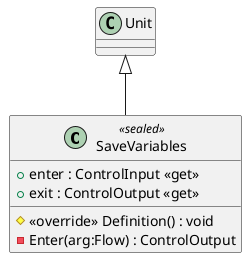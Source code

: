 @startuml
class SaveVariables <<sealed>> {
    + enter : ControlInput <<get>>
    + exit : ControlOutput <<get>>
    # <<override>> Definition() : void
    - Enter(arg:Flow) : ControlOutput
}
Unit <|-- SaveVariables
@enduml
